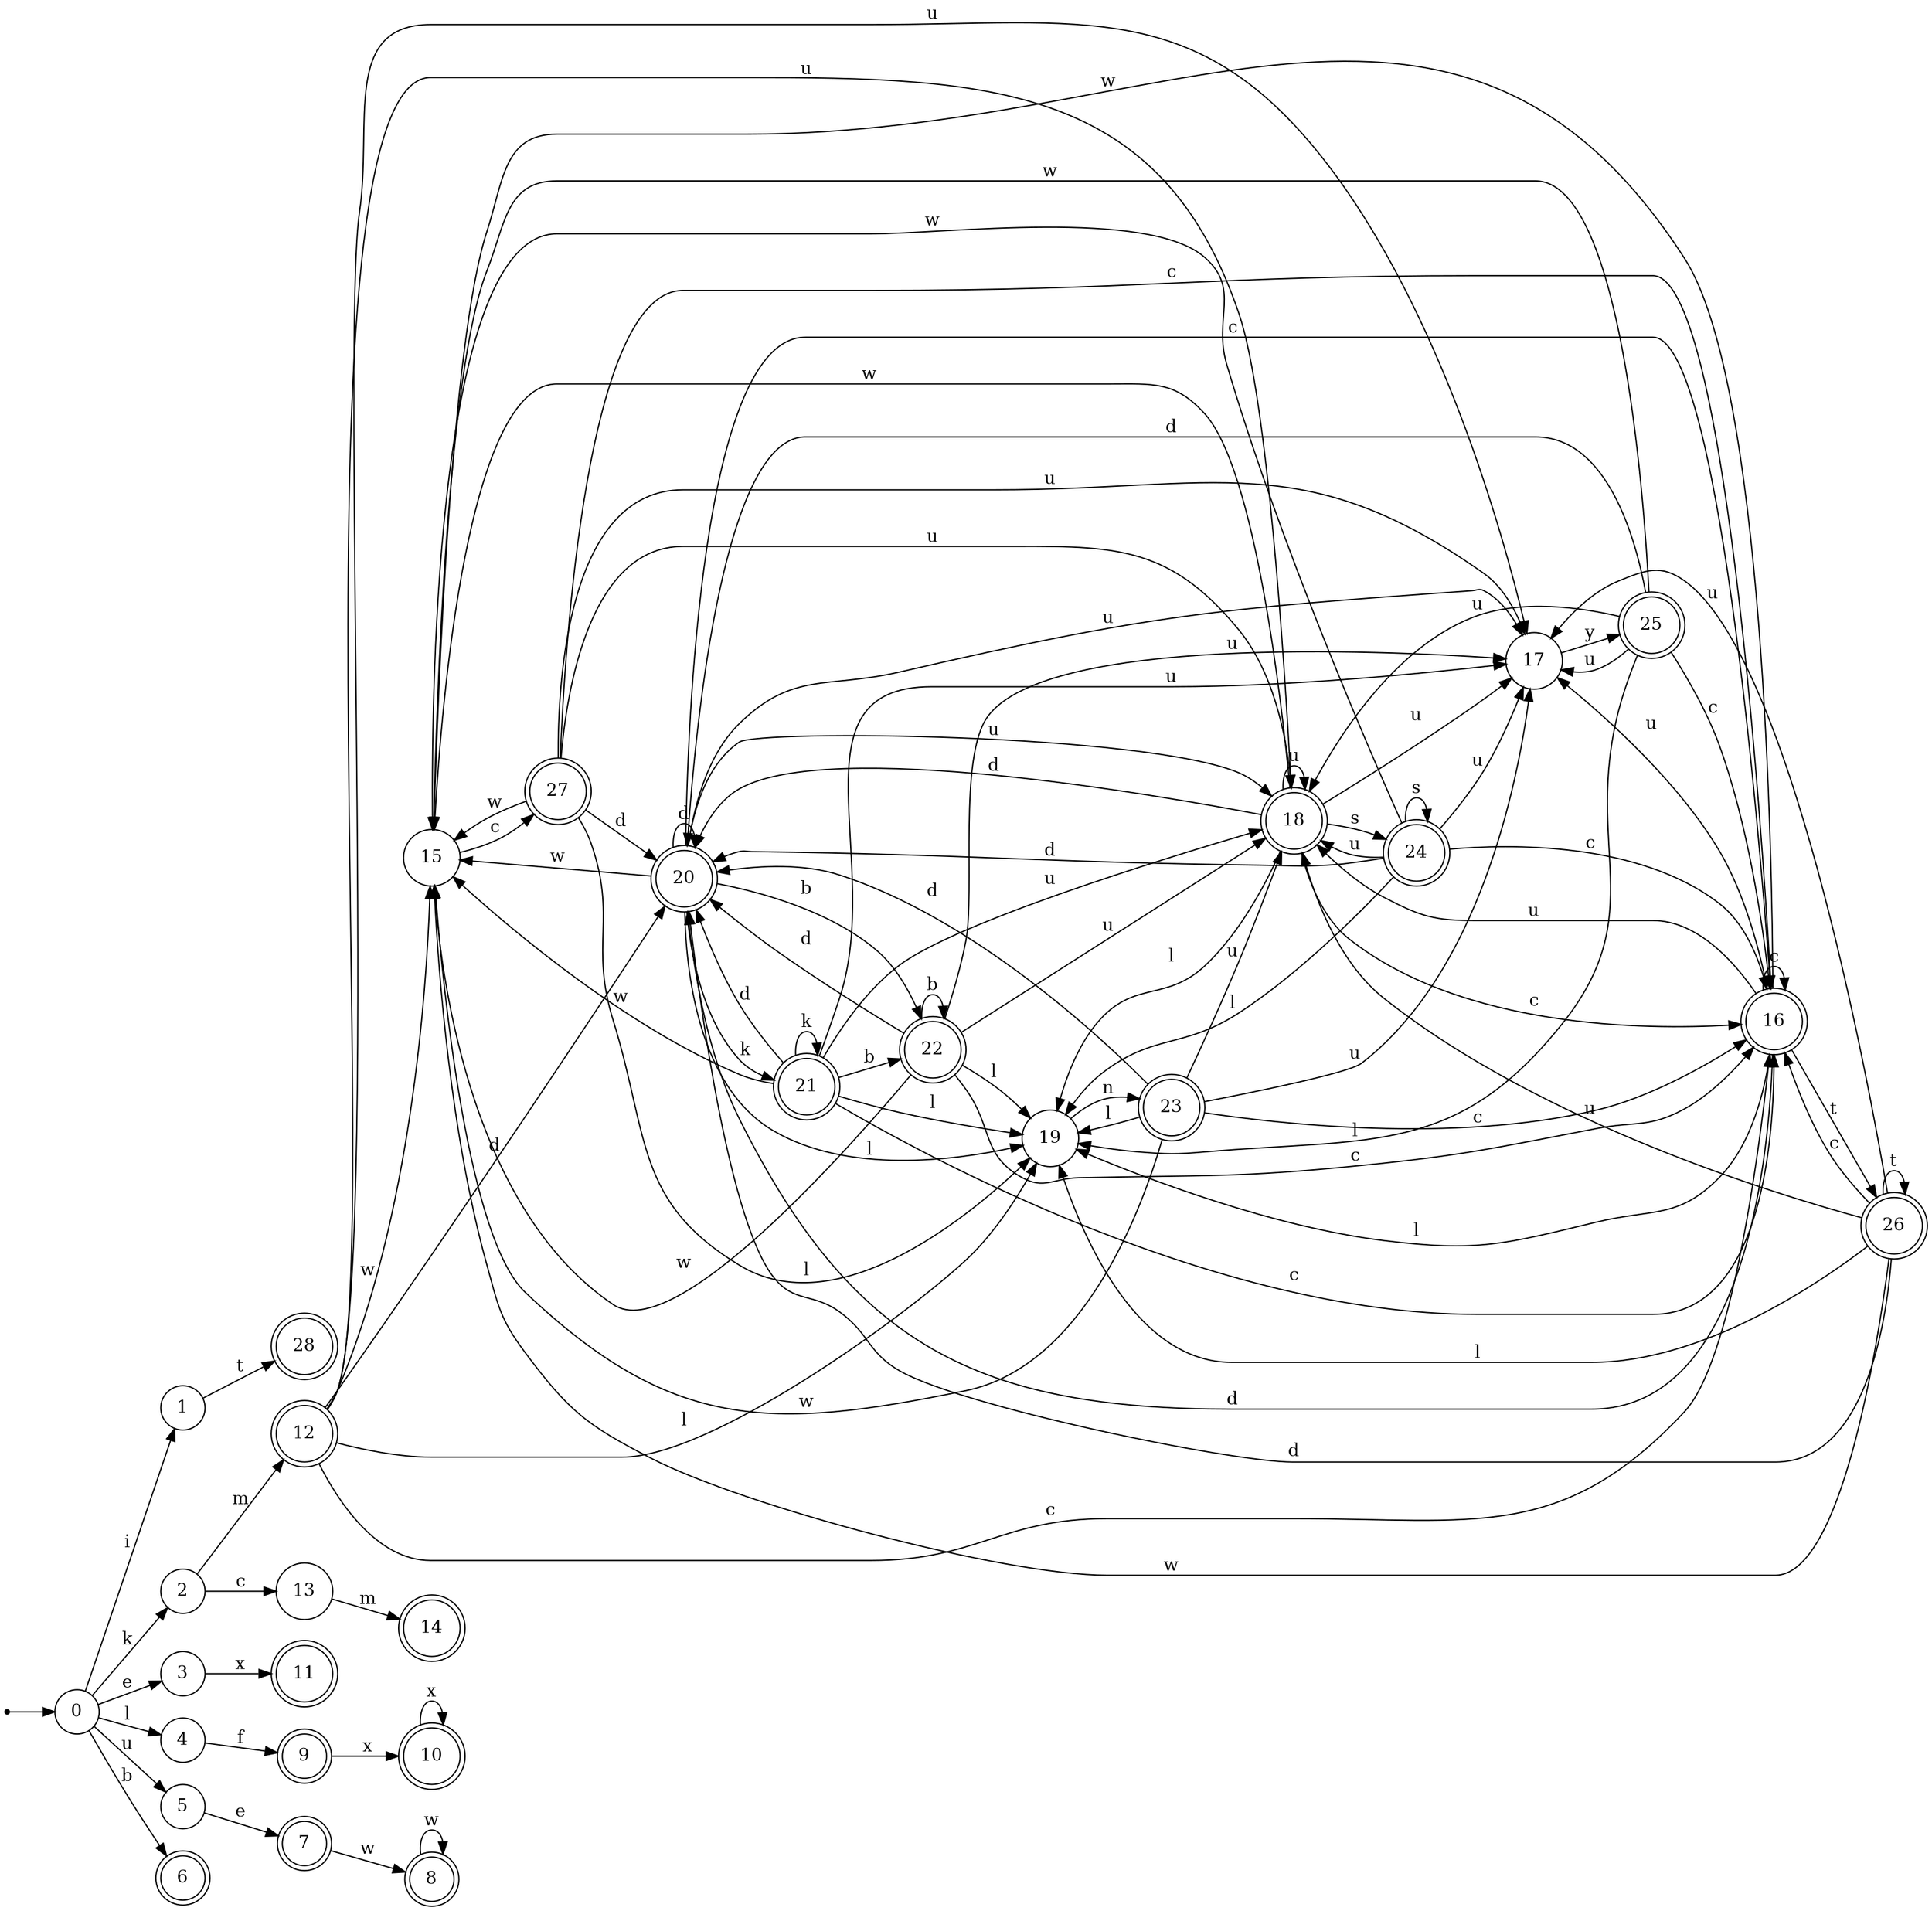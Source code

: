 digraph finite_state_machine {
rankdir=LR;
size="20,20";
node [shape = point]; "dummy0"
node [shape = circle]; "0";
"dummy0" -> "0";
node [shape = circle]; "1";
node [shape = circle]; "2";
node [shape = circle]; "3";
node [shape = circle]; "4";
node [shape = circle]; "5";
node [shape = doublecircle]; "6";node [shape = doublecircle]; "7";node [shape = doublecircle]; "8";node [shape = doublecircle]; "9";node [shape = doublecircle]; "10";node [shape = doublecircle]; "11";node [shape = doublecircle]; "12";node [shape = circle]; "13";
node [shape = doublecircle]; "14";node [shape = circle]; "15";
node [shape = doublecircle]; "16";node [shape = circle]; "17";
node [shape = doublecircle]; "18";node [shape = circle]; "19";
node [shape = doublecircle]; "20";node [shape = doublecircle]; "21";node [shape = doublecircle]; "22";node [shape = doublecircle]; "23";node [shape = doublecircle]; "24";node [shape = doublecircle]; "25";node [shape = doublecircle]; "26";node [shape = doublecircle]; "27";node [shape = doublecircle]; "28";"0" -> "1" [label = "i"];
 "0" -> "2" [label = "k"];
 "0" -> "3" [label = "e"];
 "0" -> "4" [label = "l"];
 "0" -> "5" [label = "u"];
 "0" -> "6" [label = "b"];
 "5" -> "7" [label = "e"];
 "7" -> "8" [label = "w"];
 "8" -> "8" [label = "w"];
 "4" -> "9" [label = "f"];
 "9" -> "10" [label = "x"];
 "10" -> "10" [label = "x"];
 "3" -> "11" [label = "x"];
 "2" -> "12" [label = "m"];
 "2" -> "13" [label = "c"];
 "13" -> "14" [label = "m"];
 "12" -> "15" [label = "w"];
 "12" -> "16" [label = "c"];
 "12" -> "17" [label = "u"];
 "12" -> "18" [label = "u"];
 "12" -> "19" [label = "l"];
 "12" -> "20" [label = "d"];
 "20" -> "20" [label = "d"];
 "20" -> "21" [label = "k"];
 "20" -> "22" [label = "b"];
 "20" -> "15" [label = "w"];
 "20" -> "16" [label = "c"];
 "20" -> "17" [label = "u"];
 "20" -> "18" [label = "u"];
 "20" -> "19" [label = "l"];
 "22" -> "22" [label = "b"];
 "22" -> "20" [label = "d"];
 "22" -> "15" [label = "w"];
 "22" -> "16" [label = "c"];
 "22" -> "17" [label = "u"];
 "22" -> "18" [label = "u"];
 "22" -> "19" [label = "l"];
 "21" -> "21" [label = "k"];
 "21" -> "20" [label = "d"];
 "21" -> "22" [label = "b"];
 "21" -> "15" [label = "w"];
 "21" -> "16" [label = "c"];
 "21" -> "17" [label = "u"];
 "21" -> "18" [label = "u"];
 "21" -> "19" [label = "l"];
 "19" -> "23" [label = "n"];
 "23" -> "19" [label = "l"];
 "23" -> "15" [label = "w"];
 "23" -> "16" [label = "c"];
 "23" -> "17" [label = "u"];
 "23" -> "18" [label = "u"];
 "23" -> "20" [label = "d"];
 "18" -> "17" [label = "u"];
 "18" -> "18" [label = "u"];
 "18" -> "24" [label = "s"];
 "18" -> "15" [label = "w"];
 "18" -> "16" [label = "c"];
 "18" -> "19" [label = "l"];
 "18" -> "20" [label = "d"];
 "24" -> "24" [label = "s"];
 "24" -> "17" [label = "u"];
 "24" -> "18" [label = "u"];
 "24" -> "15" [label = "w"];
 "24" -> "16" [label = "c"];
 "24" -> "19" [label = "l"];
 "24" -> "20" [label = "d"];
 "17" -> "25" [label = "y"];
 "25" -> "17" [label = "u"];
 "25" -> "18" [label = "u"];
 "25" -> "15" [label = "w"];
 "25" -> "16" [label = "c"];
 "25" -> "19" [label = "l"];
 "25" -> "20" [label = "d"];
 "16" -> "16" [label = "c"];
 "16" -> "26" [label = "t"];
 "16" -> "15" [label = "w"];
 "16" -> "17" [label = "u"];
 "16" -> "18" [label = "u"];
 "16" -> "19" [label = "l"];
 "16" -> "20" [label = "d"];
 "26" -> "26" [label = "t"];
 "26" -> "16" [label = "c"];
 "26" -> "15" [label = "w"];
 "26" -> "17" [label = "u"];
 "26" -> "18" [label = "u"];
 "26" -> "19" [label = "l"];
 "26" -> "20" [label = "d"];
 "15" -> "27" [label = "c"];
 "27" -> "15" [label = "w"];
 "27" -> "16" [label = "c"];
 "27" -> "17" [label = "u"];
 "27" -> "18" [label = "u"];
 "27" -> "19" [label = "l"];
 "27" -> "20" [label = "d"];
 "1" -> "28" [label = "t"];
 }
